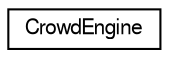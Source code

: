 digraph "Graphical Class Hierarchy"
{
  edge [fontname="FreeSans",fontsize="10",labelfontname="FreeSans",labelfontsize="10"];
  node [fontname="FreeSans",fontsize="10",shape=record];
  rankdir="LR";
  Node1 [label="CrowdEngine",height=0.2,width=0.4,color="black", fillcolor="white", style="filled",URL="$class_crowd_engine.html",tooltip="This is the core class of the application. It is the abstract virtual world; it stores the agents and..."];
}

